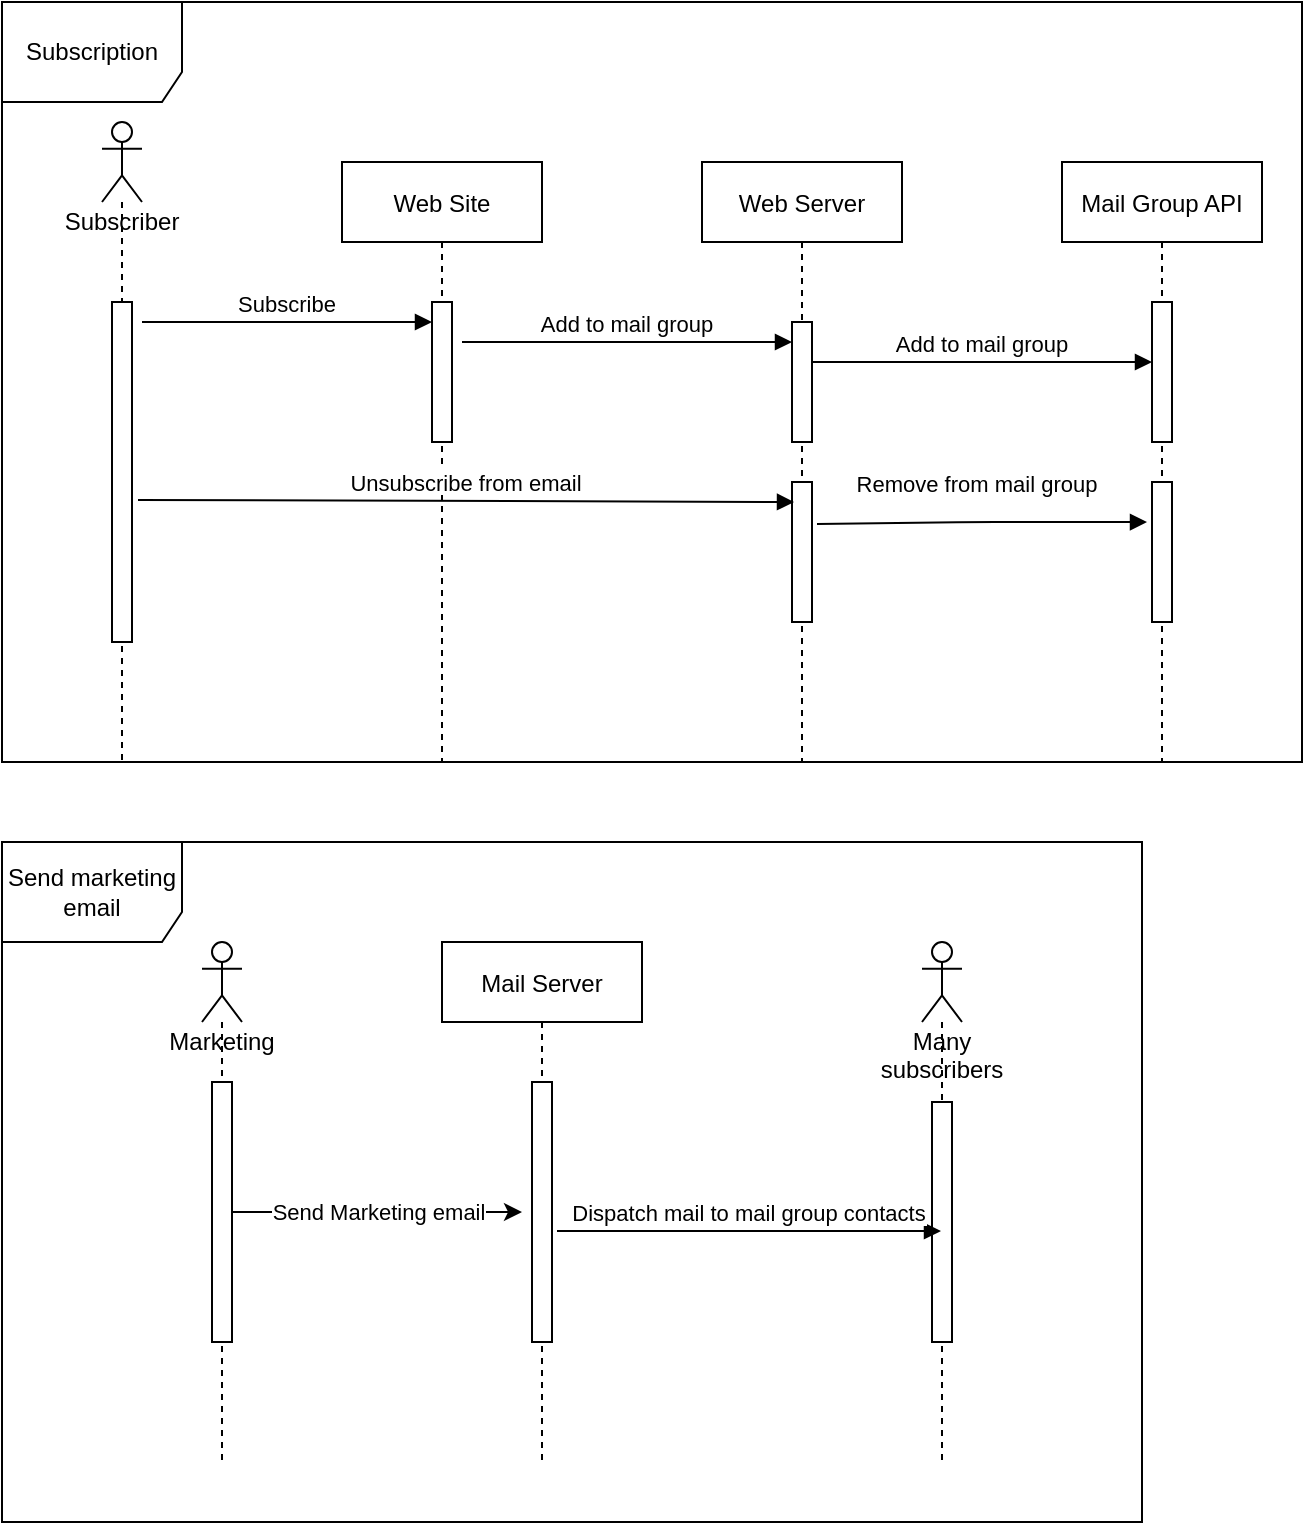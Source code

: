 <mxfile version="13.8.7" type="github">
  <diagram id="kgpKYQtTHZ0yAKxKKP6v" name="Page-1">
    <mxGraphModel dx="2066" dy="1163" grid="1" gridSize="10" guides="1" tooltips="1" connect="1" arrows="1" fold="1" page="1" pageScale="1" pageWidth="850" pageHeight="1100" math="0" shadow="0">
      <root>
        <mxCell id="0" />
        <mxCell id="1" parent="0" />
        <mxCell id="3nuBFxr9cyL0pnOWT2aG-1" value="Web Site" style="shape=umlLifeline;perimeter=lifelinePerimeter;container=1;collapsible=0;recursiveResize=0;rounded=0;shadow=0;strokeWidth=1;" parent="1" vertex="1">
          <mxGeometry x="190" y="100" width="100" height="300" as="geometry" />
        </mxCell>
        <mxCell id="3nuBFxr9cyL0pnOWT2aG-2" value="" style="points=[];perimeter=orthogonalPerimeter;rounded=0;shadow=0;strokeWidth=1;" parent="3nuBFxr9cyL0pnOWT2aG-1" vertex="1">
          <mxGeometry x="45" y="70" width="10" height="70" as="geometry" />
        </mxCell>
        <mxCell id="3nuBFxr9cyL0pnOWT2aG-5" value="Web Server" style="shape=umlLifeline;perimeter=lifelinePerimeter;container=1;collapsible=0;recursiveResize=0;rounded=0;shadow=0;strokeWidth=1;" parent="1" vertex="1">
          <mxGeometry x="370" y="100" width="100" height="300" as="geometry" />
        </mxCell>
        <mxCell id="3nuBFxr9cyL0pnOWT2aG-6" value="" style="points=[];perimeter=orthogonalPerimeter;rounded=0;shadow=0;strokeWidth=1;" parent="3nuBFxr9cyL0pnOWT2aG-5" vertex="1">
          <mxGeometry x="45" y="80" width="10" height="60" as="geometry" />
        </mxCell>
        <mxCell id="RUXs5ar9ATp_TrsIGJyi-2" value="" style="points=[];perimeter=orthogonalPerimeter;rounded=0;shadow=0;strokeWidth=1;" vertex="1" parent="3nuBFxr9cyL0pnOWT2aG-5">
          <mxGeometry x="45" y="160" width="10" height="70" as="geometry" />
        </mxCell>
        <mxCell id="RUXs5ar9ATp_TrsIGJyi-3" value="Unsubscribe from email" style="verticalAlign=bottom;startArrow=none;endArrow=block;startSize=8;shadow=0;strokeWidth=1;exitX=1.3;exitY=0.582;exitDx=0;exitDy=0;exitPerimeter=0;entryX=0.1;entryY=0.143;entryDx=0;entryDy=0;entryPerimeter=0;startFill=0;" edge="1" parent="1" source="RUXs5ar9ATp_TrsIGJyi-23" target="RUXs5ar9ATp_TrsIGJyi-2">
          <mxGeometry relative="1" as="geometry">
            <mxPoint x="130" y="270" as="sourcePoint" />
            <mxPoint x="410" y="269" as="targetPoint" />
          </mxGeometry>
        </mxCell>
        <mxCell id="RUXs5ar9ATp_TrsIGJyi-13" value="Subscriber" style="shape=umlLifeline;participant=umlActor;perimeter=lifelinePerimeter;whiteSpace=wrap;html=1;container=1;collapsible=0;recursiveResize=0;verticalAlign=top;spacingTop=36;outlineConnect=0;" vertex="1" parent="1">
          <mxGeometry x="70" y="80" width="20" height="320" as="geometry" />
        </mxCell>
        <mxCell id="RUXs5ar9ATp_TrsIGJyi-23" value="" style="points=[];perimeter=orthogonalPerimeter;rounded=0;shadow=0;strokeWidth=1;" vertex="1" parent="RUXs5ar9ATp_TrsIGJyi-13">
          <mxGeometry x="5" y="90" width="10" height="170" as="geometry" />
        </mxCell>
        <mxCell id="3nuBFxr9cyL0pnOWT2aG-3" value="Subscribe" style="verticalAlign=bottom;startArrow=none;endArrow=block;shadow=0;strokeWidth=1;startFill=0;" parent="1" target="3nuBFxr9cyL0pnOWT2aG-2" edge="1">
          <mxGeometry relative="1" as="geometry">
            <mxPoint x="90" y="180" as="sourcePoint" />
            <Array as="points">
              <mxPoint x="150" y="180" />
            </Array>
          </mxGeometry>
        </mxCell>
        <mxCell id="RUXs5ar9ATp_TrsIGJyi-15" value="Marketing&lt;br&gt;" style="shape=umlLifeline;participant=umlActor;perimeter=lifelinePerimeter;whiteSpace=wrap;html=1;container=1;collapsible=0;recursiveResize=0;verticalAlign=top;spacingTop=36;outlineConnect=0;" vertex="1" parent="1">
          <mxGeometry x="120" y="490" width="20" height="260" as="geometry" />
        </mxCell>
        <mxCell id="RUXs5ar9ATp_TrsIGJyi-32" value="" style="points=[];perimeter=orthogonalPerimeter;rounded=0;shadow=0;strokeWidth=1;" vertex="1" parent="RUXs5ar9ATp_TrsIGJyi-15">
          <mxGeometry x="5" y="70" width="10" height="130" as="geometry" />
        </mxCell>
        <mxCell id="RUXs5ar9ATp_TrsIGJyi-16" value="Mail Group API" style="shape=umlLifeline;perimeter=lifelinePerimeter;container=1;collapsible=0;recursiveResize=0;rounded=0;shadow=0;strokeWidth=1;" vertex="1" parent="1">
          <mxGeometry x="550" y="100" width="100" height="300" as="geometry" />
        </mxCell>
        <mxCell id="RUXs5ar9ATp_TrsIGJyi-17" value="" style="points=[];perimeter=orthogonalPerimeter;rounded=0;shadow=0;strokeWidth=1;" vertex="1" parent="RUXs5ar9ATp_TrsIGJyi-16">
          <mxGeometry x="45" y="70" width="10" height="70" as="geometry" />
        </mxCell>
        <mxCell id="RUXs5ar9ATp_TrsIGJyi-18" value="" style="points=[];perimeter=orthogonalPerimeter;rounded=0;shadow=0;strokeWidth=1;" vertex="1" parent="RUXs5ar9ATp_TrsIGJyi-16">
          <mxGeometry x="45" y="160" width="10" height="70" as="geometry" />
        </mxCell>
        <mxCell id="RUXs5ar9ATp_TrsIGJyi-22" value="Add to mail group" style="verticalAlign=bottom;endArrow=block;entryX=0;entryY=0;shadow=0;strokeWidth=1;" edge="1" parent="1">
          <mxGeometry relative="1" as="geometry">
            <mxPoint x="425" y="200" as="sourcePoint" />
            <mxPoint x="595" y="200" as="targetPoint" />
          </mxGeometry>
        </mxCell>
        <mxCell id="RUXs5ar9ATp_TrsIGJyi-24" value="Remove from mail group" style="verticalAlign=bottom;endArrow=block;entryX=0;entryY=0.129;shadow=0;strokeWidth=1;entryDx=0;entryDy=0;entryPerimeter=0;" edge="1" parent="1">
          <mxGeometry x="-0.03" y="10" relative="1" as="geometry">
            <mxPoint x="427.5" y="281" as="sourcePoint" />
            <mxPoint x="592.5" y="280.03" as="targetPoint" />
            <mxPoint as="offset" />
            <Array as="points">
              <mxPoint x="507.5" y="280" />
            </Array>
          </mxGeometry>
        </mxCell>
        <mxCell id="RUXs5ar9ATp_TrsIGJyi-25" value="Add to mail group" style="verticalAlign=bottom;endArrow=block;shadow=0;strokeWidth=1;" edge="1" parent="1">
          <mxGeometry relative="1" as="geometry">
            <mxPoint x="250" y="190" as="sourcePoint" />
            <mxPoint x="415" y="190" as="targetPoint" />
            <Array as="points">
              <mxPoint x="365" y="190" />
            </Array>
          </mxGeometry>
        </mxCell>
        <mxCell id="RUXs5ar9ATp_TrsIGJyi-26" value="Mail Server" style="shape=umlLifeline;perimeter=lifelinePerimeter;container=1;collapsible=0;recursiveResize=0;rounded=0;shadow=0;strokeWidth=1;" vertex="1" parent="1">
          <mxGeometry x="240" y="490" width="100" height="260" as="geometry" />
        </mxCell>
        <mxCell id="RUXs5ar9ATp_TrsIGJyi-27" value="" style="points=[];perimeter=orthogonalPerimeter;rounded=0;shadow=0;strokeWidth=1;" vertex="1" parent="RUXs5ar9ATp_TrsIGJyi-26">
          <mxGeometry x="45" y="70" width="10" height="130" as="geometry" />
        </mxCell>
        <mxCell id="RUXs5ar9ATp_TrsIGJyi-30" value="Many subscribers" style="shape=umlLifeline;participant=umlActor;perimeter=lifelinePerimeter;whiteSpace=wrap;html=1;container=1;collapsible=0;recursiveResize=0;verticalAlign=top;spacingTop=36;outlineConnect=0;" vertex="1" parent="1">
          <mxGeometry x="480" y="490" width="20" height="260" as="geometry" />
        </mxCell>
        <mxCell id="RUXs5ar9ATp_TrsIGJyi-31" value="" style="points=[];perimeter=orthogonalPerimeter;rounded=0;shadow=0;strokeWidth=1;" vertex="1" parent="RUXs5ar9ATp_TrsIGJyi-30">
          <mxGeometry x="5" y="80" width="10" height="120" as="geometry" />
        </mxCell>
        <mxCell id="RUXs5ar9ATp_TrsIGJyi-33" value="Send Marketing email" style="edgeStyle=orthogonalEdgeStyle;rounded=0;orthogonalLoop=1;jettySize=auto;html=1;startArrow=none;startFill=0;" edge="1" parent="1" source="RUXs5ar9ATp_TrsIGJyi-32">
          <mxGeometry relative="1" as="geometry">
            <mxPoint x="280" y="625" as="targetPoint" />
            <Array as="points">
              <mxPoint x="240" y="625" />
              <mxPoint x="240" y="625" />
            </Array>
          </mxGeometry>
        </mxCell>
        <mxCell id="RUXs5ar9ATp_TrsIGJyi-35" value="Dispatch mail to mail group contacts" style="verticalAlign=bottom;startArrow=none;endArrow=block;shadow=0;strokeWidth=1;startFill=0;" edge="1" parent="1" target="RUXs5ar9ATp_TrsIGJyi-30">
          <mxGeometry relative="1" as="geometry">
            <mxPoint x="297.5" y="634.5" as="sourcePoint" />
            <mxPoint x="442.5" y="634.5" as="targetPoint" />
            <Array as="points">
              <mxPoint x="357.5" y="634.5" />
            </Array>
          </mxGeometry>
        </mxCell>
        <mxCell id="RUXs5ar9ATp_TrsIGJyi-36" value="Subscription" style="shape=umlFrame;whiteSpace=wrap;html=1;width=90;height=50;" vertex="1" parent="1">
          <mxGeometry x="20" y="20" width="650" height="380" as="geometry" />
        </mxCell>
        <mxCell id="RUXs5ar9ATp_TrsIGJyi-37" value="Send marketing email" style="shape=umlFrame;whiteSpace=wrap;html=1;width=90;height=50;" vertex="1" parent="1">
          <mxGeometry x="20" y="440" width="570" height="340" as="geometry" />
        </mxCell>
      </root>
    </mxGraphModel>
  </diagram>
</mxfile>
